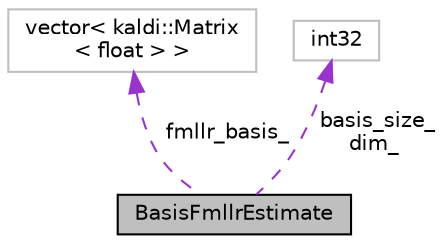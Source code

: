 digraph "BasisFmllrEstimate"
{
  edge [fontname="Helvetica",fontsize="10",labelfontname="Helvetica",labelfontsize="10"];
  node [fontname="Helvetica",fontsize="10",shape=record];
  Node1 [label="BasisFmllrEstimate",height=0.2,width=0.4,color="black", fillcolor="grey75", style="filled", fontcolor="black"];
  Node2 -> Node1 [dir="back",color="darkorchid3",fontsize="10",style="dashed",label=" fmllr_basis_" ,fontname="Helvetica"];
  Node2 [label="vector\< kaldi::Matrix\l\< float \> \>",height=0.2,width=0.4,color="grey75", fillcolor="white", style="filled"];
  Node3 -> Node1 [dir="back",color="darkorchid3",fontsize="10",style="dashed",label=" basis_size_\ndim_" ,fontname="Helvetica"];
  Node3 [label="int32",height=0.2,width=0.4,color="grey75", fillcolor="white", style="filled"];
}
